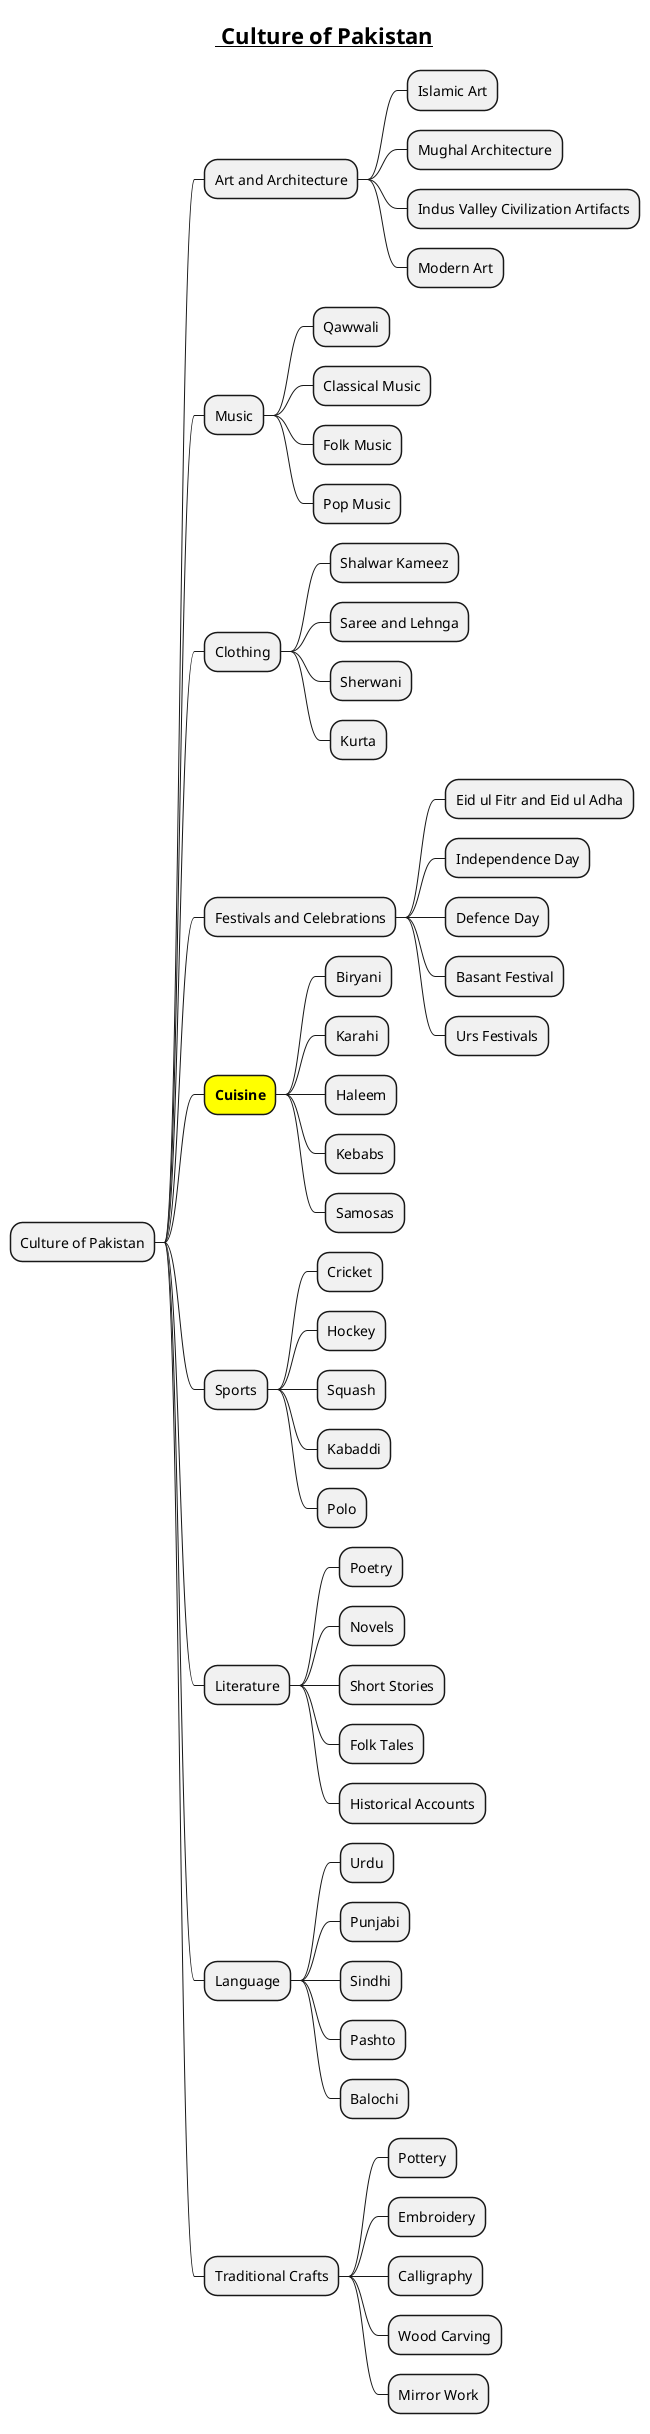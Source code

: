 @startmindmap

title = __ Culture of Pakistan__

* Culture of Pakistan

** Art and Architecture
*** Islamic Art
*** Mughal Architecture
*** Indus Valley Civilization Artifacts
*** Modern Art

** Music
*** Qawwali
*** Classical Music
*** Folk Music
*** Pop Music

** Clothing
*** Shalwar Kameez
*** Saree and Lehnga
*** Sherwani
*** Kurta

** Festivals and Celebrations
*** Eid ul Fitr and Eid ul Adha
*** Independence Day
*** Defence Day
*** Basant Festival
*** Urs Festivals

**[#yellow] **Cuisine**
*** Biryani
*** Karahi
*** Haleem
*** Kebabs
*** Samosas

** Sports
*** Cricket
*** Hockey
*** Squash
*** Kabaddi
*** Polo

** Literature
*** Poetry
*** Novels
*** Short Stories
*** Folk Tales
*** Historical Accounts

** Language
*** Urdu
*** Punjabi
*** Sindhi
*** Pashto
*** Balochi

** Traditional Crafts
*** Pottery
*** Embroidery
*** Calligraphy
*** Wood Carving
*** Mirror Work

@endmindmap
